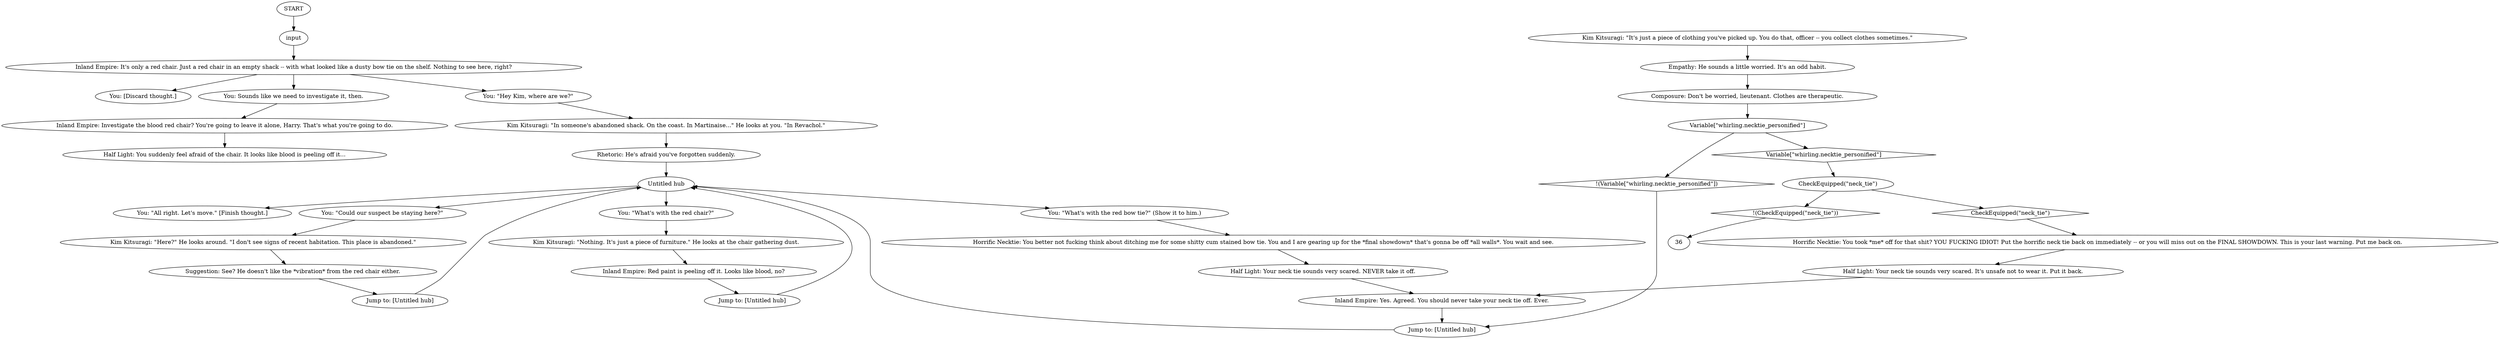 # COAST ORB / redchairconvo
# The Red Chair Dialogue with Inland Empire.
# ==================================================
digraph G {
	  0 [label="START"];
	  1 [label="input"];
	  2 [label="Inland Empire: It's only a red chair. Just a red chair in an empty shack -- with what looked like a dusty bow tie on the shelf. Nothing to see here, right?"];
	  3 [label="CheckEquipped(\"neck_tie\")"];
	  4 [label="CheckEquipped(\"neck_tie\")", shape=diamond];
	  5 [label="!(CheckEquipped(\"neck_tie\"))", shape=diamond];
	  6 [label="Jump to: [Untitled hub]"];
	  7 [label="Half Light: Your neck tie sounds very scared. NEVER take it off."];
	  8 [label="Half Light: You suddenly feel afraid of the chair. It looks like blood is peeling off it..."];
	  9 [label="Variable[\"whirling.necktie_personified\"]"];
	  10 [label="Variable[\"whirling.necktie_personified\"]", shape=diamond];
	  11 [label="!(Variable[\"whirling.necktie_personified\"])", shape=diamond];
	  12 [label="You: \"What's with the red chair?\""];
	  13 [label="You: [Discard thought.]"];
	  14 [label="Inland Empire: Yes. Agreed. You should never take your neck tie off. Ever."];
	  15 [label="Inland Empire: Red paint is peeling off it. Looks like blood, no?"];
	  16 [label="You: Sounds like we need to investigate it, then."];
	  17 [label="Kim Kitsuragi: \"In someone's abandoned shack. On the coast. In Martinaise...\" He looks at you. \"In Revachol.\""];
	  18 [label="Untitled hub"];
	  19 [label="You: \"Hey Kim, where are we?\""];
	  20 [label="You: \"What's with the red bow tie?\" (Show it to him.)"];
	  21 [label="Jump to: [Untitled hub]"];
	  22 [label="You: \"Could our suspect be staying here?\""];
	  23 [label="Empathy: He sounds a little worried. It's an odd habit."];
	  24 [label="Jump to: [Untitled hub]"];
	  25 [label="Kim Kitsuragi: \"Here?\" He looks around. \"I don't see signs of recent habitation. This place is abandoned.\""];
	  26 [label="Composure: Don't be worried, lieutenant. Clothes are therapeutic."];
	  27 [label="Rhetoric: He's afraid you've forgotten suddenly."];
	  28 [label="Half Light: Your neck tie sounds very scared. It's unsafe not to wear it. Put it back."];
	  29 [label="Suggestion: See? He doesn't like the *vibration* from the red chair either."];
	  30 [label="Kim Kitsuragi: \"Nothing. It's just a piece of furniture.\" He looks at the chair gathering dust."];
	  31 [label="You: \"All right. Let's move.\" [Finish thought.]"];
	  32 [label="Inland Empire: Investigate the blood red chair? You're going to leave it alone, Harry. That's what you're going to do."];
	  33 [label="Kim Kitsuragi: \"It's just a piece of clothing you've picked up. You do that, officer -- you collect clothes sometimes.\""];
	  34 [label="Horrific Necktie: You better not fucking think about ditching me for some shitty cum stained bow tie. You and I are gearing up for the *final showdown* that's gonna be off *all walls*. You wait and see."];
	  35 [label="Horrific Necktie: You took *me* off for that shit? YOU FUCKING IDIOT! Put the horrific neck tie back on immediately -- or you will miss out on the FINAL SHOWDOWN. This is your last warning. Put me back on."];
	  0 -> 1
	  1 -> 2
	  2 -> 16
	  2 -> 19
	  2 -> 13
	  3 -> 4
	  3 -> 5
	  4 -> 35
	  5 -> 36
	  6 -> 18
	  7 -> 14
	  9 -> 10
	  9 -> 11
	  10 -> 3
	  11 -> 6
	  12 -> 30
	  14 -> 6
	  15 -> 21
	  16 -> 32
	  17 -> 27
	  18 -> 12
	  18 -> 20
	  18 -> 22
	  18 -> 31
	  19 -> 17
	  20 -> 34
	  21 -> 18
	  22 -> 25
	  23 -> 26
	  24 -> 18
	  25 -> 29
	  26 -> 9
	  27 -> 18
	  28 -> 14
	  29 -> 24
	  30 -> 15
	  32 -> 8
	  33 -> 23
	  34 -> 7
	  35 -> 28
}

